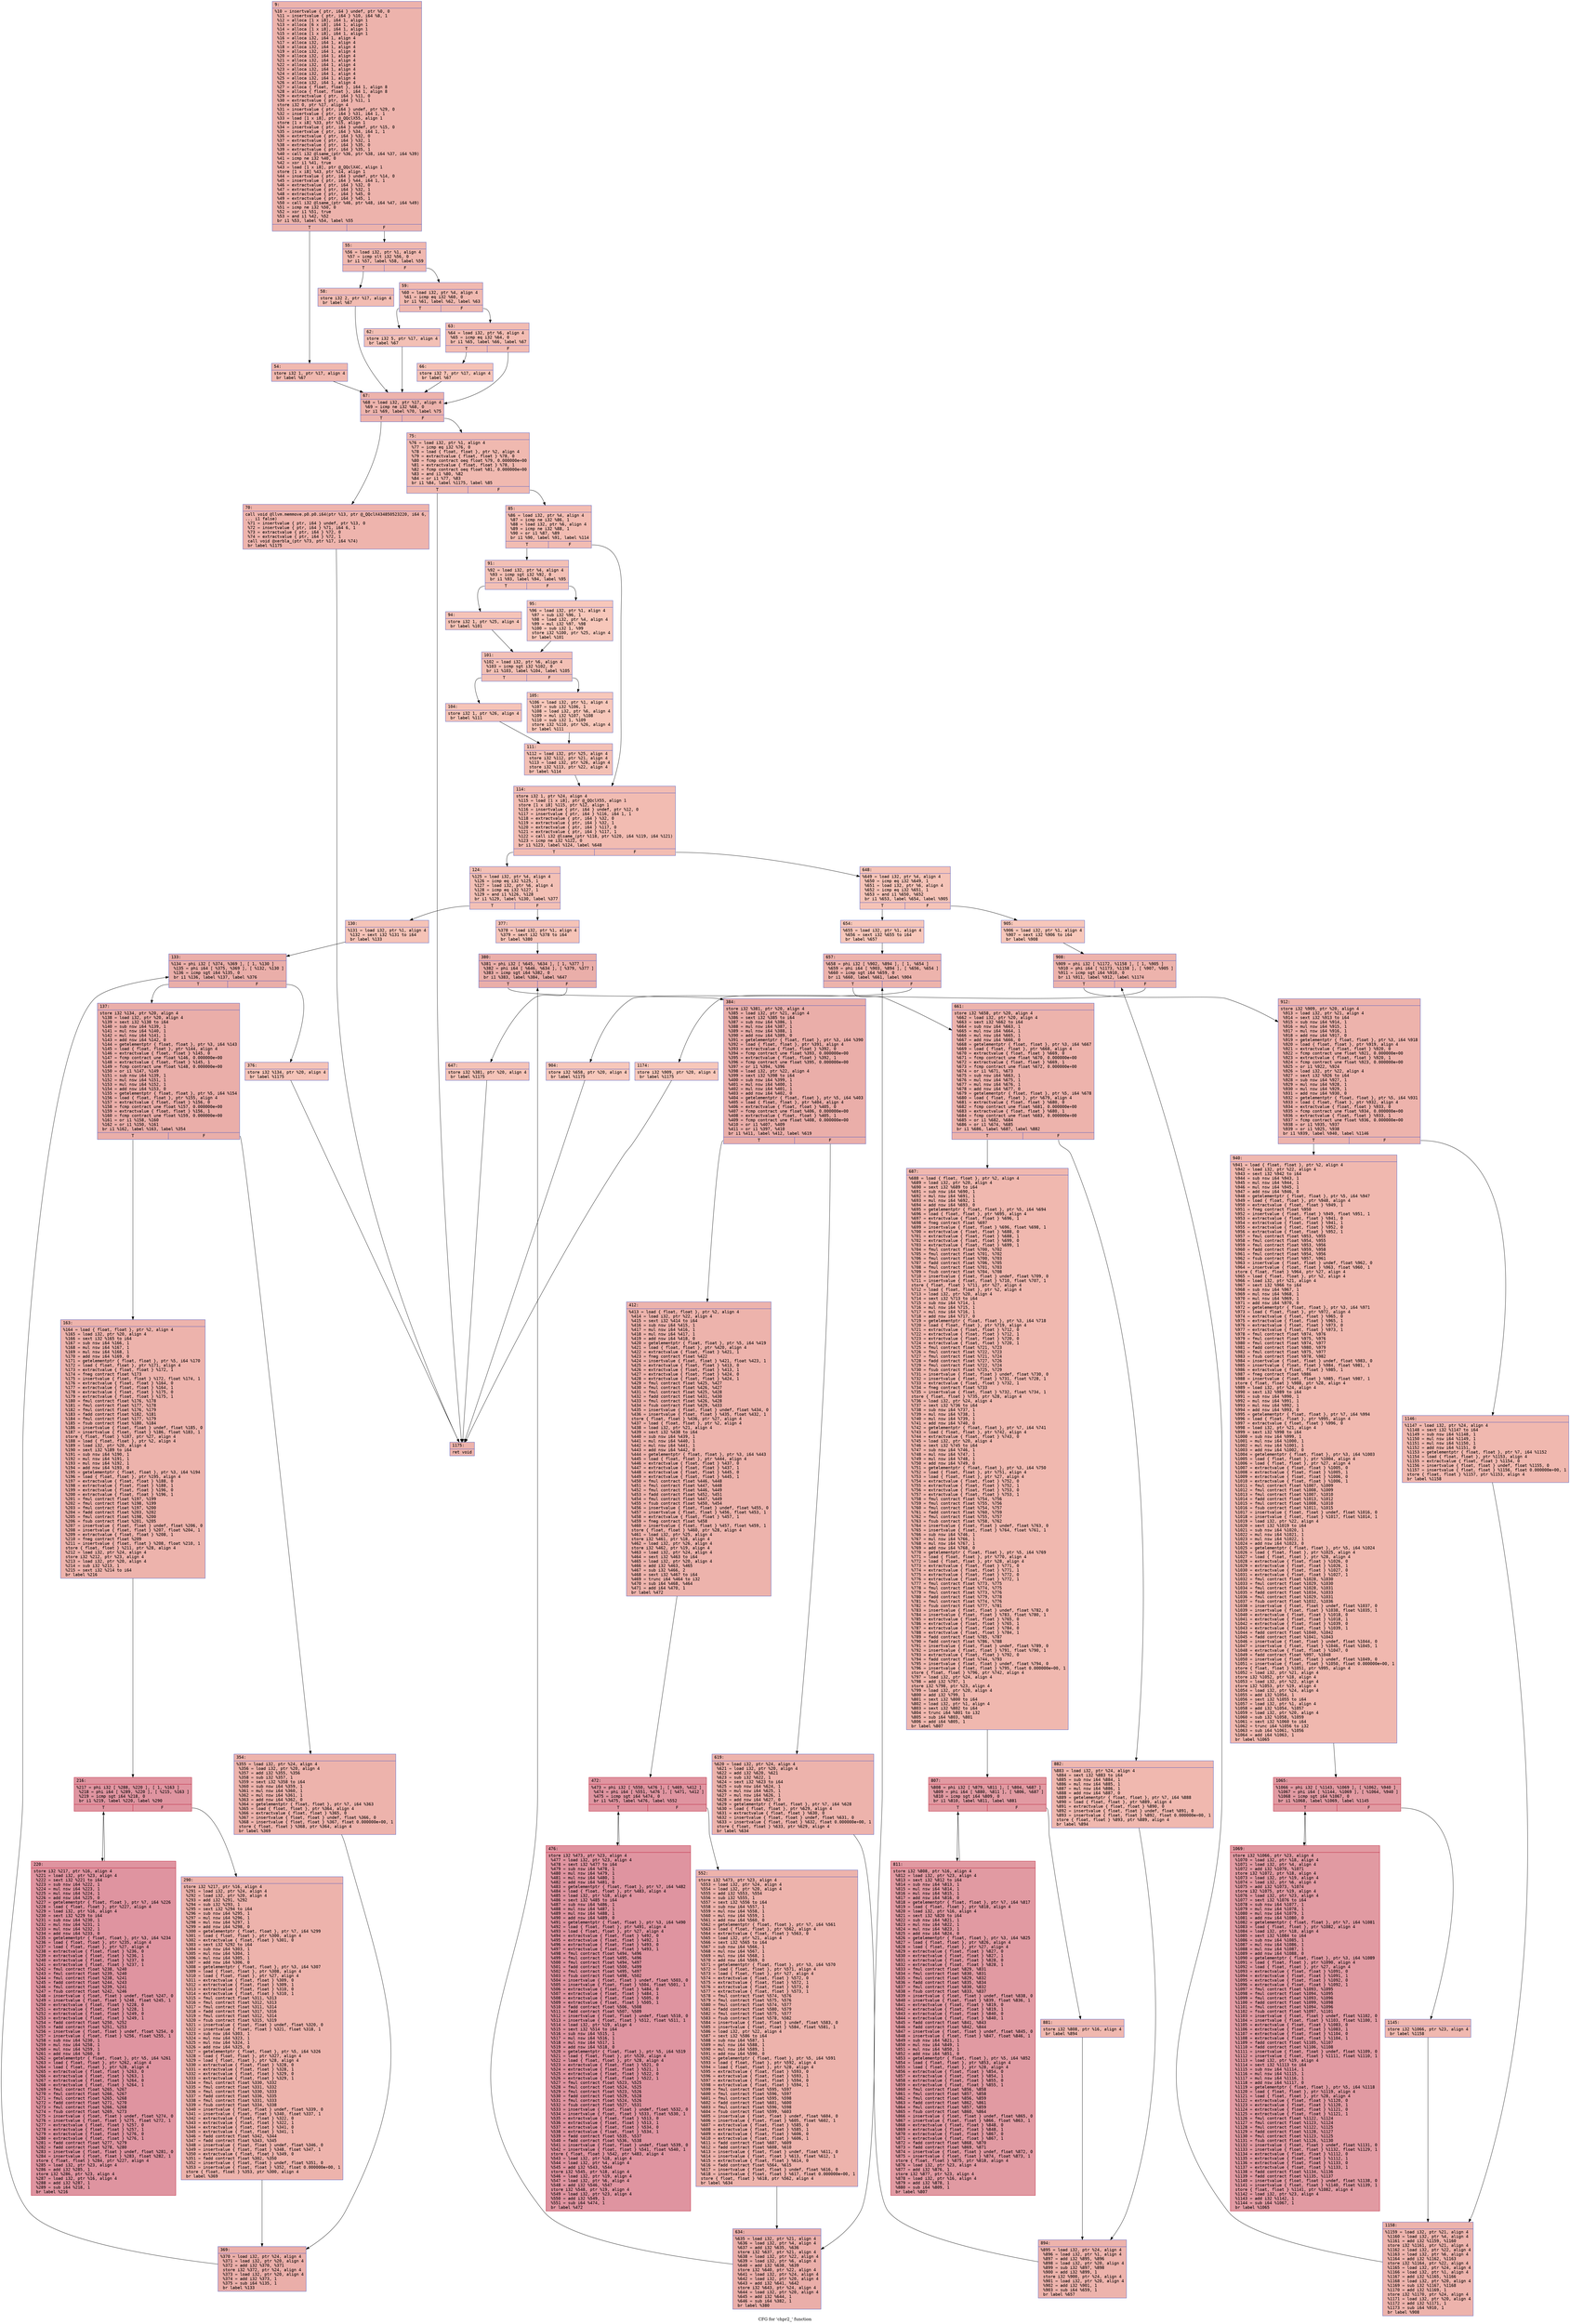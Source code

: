 digraph "CFG for 'chpr2_' function" {
	label="CFG for 'chpr2_' function";

	Node0x55ee0fcdae30 [shape=record,color="#3d50c3ff", style=filled, fillcolor="#d6524470" fontname="Courier",label="{9:\l|  %10 = insertvalue \{ ptr, i64 \} undef, ptr %0, 0\l  %11 = insertvalue \{ ptr, i64 \} %10, i64 %8, 1\l  %12 = alloca [1 x i8], i64 1, align 1\l  %13 = alloca [6 x i8], i64 1, align 1\l  %14 = alloca [1 x i8], i64 1, align 1\l  %15 = alloca [1 x i8], i64 1, align 1\l  %16 = alloca i32, i64 1, align 4\l  %17 = alloca i32, i64 1, align 4\l  %18 = alloca i32, i64 1, align 4\l  %19 = alloca i32, i64 1, align 4\l  %20 = alloca i32, i64 1, align 4\l  %21 = alloca i32, i64 1, align 4\l  %22 = alloca i32, i64 1, align 4\l  %23 = alloca i32, i64 1, align 4\l  %24 = alloca i32, i64 1, align 4\l  %25 = alloca i32, i64 1, align 4\l  %26 = alloca i32, i64 1, align 4\l  %27 = alloca \{ float, float \}, i64 1, align 8\l  %28 = alloca \{ float, float \}, i64 1, align 8\l  %29 = extractvalue \{ ptr, i64 \} %11, 0\l  %30 = extractvalue \{ ptr, i64 \} %11, 1\l  store i32 0, ptr %17, align 4\l  %31 = insertvalue \{ ptr, i64 \} undef, ptr %29, 0\l  %32 = insertvalue \{ ptr, i64 \} %31, i64 1, 1\l  %33 = load [1 x i8], ptr @_QQclX55, align 1\l  store [1 x i8] %33, ptr %15, align 1\l  %34 = insertvalue \{ ptr, i64 \} undef, ptr %15, 0\l  %35 = insertvalue \{ ptr, i64 \} %34, i64 1, 1\l  %36 = extractvalue \{ ptr, i64 \} %32, 0\l  %37 = extractvalue \{ ptr, i64 \} %32, 1\l  %38 = extractvalue \{ ptr, i64 \} %35, 0\l  %39 = extractvalue \{ ptr, i64 \} %35, 1\l  %40 = call i32 @lsame_(ptr %36, ptr %38, i64 %37, i64 %39)\l  %41 = icmp ne i32 %40, 0\l  %42 = xor i1 %41, true\l  %43 = load [1 x i8], ptr @_QQclX4C, align 1\l  store [1 x i8] %43, ptr %14, align 1\l  %44 = insertvalue \{ ptr, i64 \} undef, ptr %14, 0\l  %45 = insertvalue \{ ptr, i64 \} %44, i64 1, 1\l  %46 = extractvalue \{ ptr, i64 \} %32, 0\l  %47 = extractvalue \{ ptr, i64 \} %32, 1\l  %48 = extractvalue \{ ptr, i64 \} %45, 0\l  %49 = extractvalue \{ ptr, i64 \} %45, 1\l  %50 = call i32 @lsame_(ptr %46, ptr %48, i64 %47, i64 %49)\l  %51 = icmp ne i32 %50, 0\l  %52 = xor i1 %51, true\l  %53 = and i1 %42, %52\l  br i1 %53, label %54, label %55\l|{<s0>T|<s1>F}}"];
	Node0x55ee0fcdae30:s0 -> Node0x55ee0fcdd180[tooltip="9 -> 54\nProbability 50.00%" ];
	Node0x55ee0fcdae30:s1 -> Node0x55ee0fcdd1d0[tooltip="9 -> 55\nProbability 50.00%" ];
	Node0x55ee0fcdd180 [shape=record,color="#3d50c3ff", style=filled, fillcolor="#dc5d4a70" fontname="Courier",label="{54:\l|  store i32 1, ptr %17, align 4\l  br label %67\l}"];
	Node0x55ee0fcdd180 -> Node0x55ee0fcdd370[tooltip="54 -> 67\nProbability 100.00%" ];
	Node0x55ee0fcdd1d0 [shape=record,color="#3d50c3ff", style=filled, fillcolor="#dc5d4a70" fontname="Courier",label="{55:\l|  %56 = load i32, ptr %1, align 4\l  %57 = icmp slt i32 %56, 0\l  br i1 %57, label %58, label %59\l|{<s0>T|<s1>F}}"];
	Node0x55ee0fcdd1d0:s0 -> Node0x55ee0fcdd540[tooltip="55 -> 58\nProbability 37.50%" ];
	Node0x55ee0fcdd1d0:s1 -> Node0x55ee0fcdd590[tooltip="55 -> 59\nProbability 62.50%" ];
	Node0x55ee0fcdd540 [shape=record,color="#3d50c3ff", style=filled, fillcolor="#e1675170" fontname="Courier",label="{58:\l|  store i32 2, ptr %17, align 4\l  br label %67\l}"];
	Node0x55ee0fcdd540 -> Node0x55ee0fcdd370[tooltip="58 -> 67\nProbability 100.00%" ];
	Node0x55ee0fcdd590 [shape=record,color="#3d50c3ff", style=filled, fillcolor="#de614d70" fontname="Courier",label="{59:\l|  %60 = load i32, ptr %4, align 4\l  %61 = icmp eq i32 %60, 0\l  br i1 %61, label %62, label %63\l|{<s0>T|<s1>F}}"];
	Node0x55ee0fcdd590:s0 -> Node0x55ee0fcdd8b0[tooltip="59 -> 62\nProbability 37.50%" ];
	Node0x55ee0fcdd590:s1 -> Node0x55ee0fcdd900[tooltip="59 -> 63\nProbability 62.50%" ];
	Node0x55ee0fcdd8b0 [shape=record,color="#3d50c3ff", style=filled, fillcolor="#e5705870" fontname="Courier",label="{62:\l|  store i32 5, ptr %17, align 4\l  br label %67\l}"];
	Node0x55ee0fcdd8b0 -> Node0x55ee0fcdd370[tooltip="62 -> 67\nProbability 100.00%" ];
	Node0x55ee0fcdd900 [shape=record,color="#3d50c3ff", style=filled, fillcolor="#e1675170" fontname="Courier",label="{63:\l|  %64 = load i32, ptr %6, align 4\l  %65 = icmp eq i32 %64, 0\l  br i1 %65, label %66, label %67\l|{<s0>T|<s1>F}}"];
	Node0x55ee0fcdd900:s0 -> Node0x55ee0fcddc20[tooltip="63 -> 66\nProbability 37.50%" ];
	Node0x55ee0fcdd900:s1 -> Node0x55ee0fcdd370[tooltip="63 -> 67\nProbability 62.50%" ];
	Node0x55ee0fcddc20 [shape=record,color="#3d50c3ff", style=filled, fillcolor="#e8765c70" fontname="Courier",label="{66:\l|  store i32 7, ptr %17, align 4\l  br label %67\l}"];
	Node0x55ee0fcddc20 -> Node0x55ee0fcdd370[tooltip="66 -> 67\nProbability 100.00%" ];
	Node0x55ee0fcdd370 [shape=record,color="#3d50c3ff", style=filled, fillcolor="#d6524470" fontname="Courier",label="{67:\l|  %68 = load i32, ptr %17, align 4\l  %69 = icmp ne i32 %68, 0\l  br i1 %69, label %70, label %75\l|{<s0>T|<s1>F}}"];
	Node0x55ee0fcdd370:s0 -> Node0x55ee0fcddf40[tooltip="67 -> 70\nProbability 62.50%" ];
	Node0x55ee0fcdd370:s1 -> Node0x55ee0fcddf90[tooltip="67 -> 75\nProbability 37.50%" ];
	Node0x55ee0fcddf40 [shape=record,color="#3d50c3ff", style=filled, fillcolor="#d8564670" fontname="Courier",label="{70:\l|  call void @llvm.memmove.p0.p0.i64(ptr %13, ptr @_QQclX434850523220, i64 6,\l... i1 false)\l  %71 = insertvalue \{ ptr, i64 \} undef, ptr %13, 0\l  %72 = insertvalue \{ ptr, i64 \} %71, i64 6, 1\l  %73 = extractvalue \{ ptr, i64 \} %72, 0\l  %74 = extractvalue \{ ptr, i64 \} %72, 1\l  call void @xerbla_(ptr %73, ptr %17, i64 %74)\l  br label %1175\l}"];
	Node0x55ee0fcddf40 -> Node0x55ee0fcde590[tooltip="70 -> 1175\nProbability 100.00%" ];
	Node0x55ee0fcddf90 [shape=record,color="#3d50c3ff", style=filled, fillcolor="#de614d70" fontname="Courier",label="{75:\l|  %76 = load i32, ptr %1, align 4\l  %77 = icmp eq i32 %76, 0\l  %78 = load \{ float, float \}, ptr %2, align 4\l  %79 = extractvalue \{ float, float \} %78, 0\l  %80 = fcmp contract oeq float %79, 0.000000e+00\l  %81 = extractvalue \{ float, float \} %78, 1\l  %82 = fcmp contract oeq float %81, 0.000000e+00\l  %83 = and i1 %80, %82\l  %84 = or i1 %77, %83\l  br i1 %84, label %1175, label %85\l|{<s0>T|<s1>F}}"];
	Node0x55ee0fcddf90:s0 -> Node0x55ee0fcde590[tooltip="75 -> 1175\nProbability 50.00%" ];
	Node0x55ee0fcddf90:s1 -> Node0x55ee0fcdeb40[tooltip="75 -> 85\nProbability 50.00%" ];
	Node0x55ee0fcdeb40 [shape=record,color="#3d50c3ff", style=filled, fillcolor="#e1675170" fontname="Courier",label="{85:\l|  %86 = load i32, ptr %4, align 4\l  %87 = icmp ne i32 %86, 1\l  %88 = load i32, ptr %6, align 4\l  %89 = icmp ne i32 %88, 1\l  %90 = or i1 %87, %89\l  br i1 %90, label %91, label %114\l|{<s0>T|<s1>F}}"];
	Node0x55ee0fcdeb40:s0 -> Node0x55ee0fcdeef0[tooltip="85 -> 91\nProbability 50.00%" ];
	Node0x55ee0fcdeb40:s1 -> Node0x55ee0fcdef40[tooltip="85 -> 114\nProbability 50.00%" ];
	Node0x55ee0fcdeef0 [shape=record,color="#3d50c3ff", style=filled, fillcolor="#e5705870" fontname="Courier",label="{91:\l|  %92 = load i32, ptr %4, align 4\l  %93 = icmp sgt i32 %92, 0\l  br i1 %93, label %94, label %95\l|{<s0>T|<s1>F}}"];
	Node0x55ee0fcdeef0:s0 -> Node0x55ee0fcdf150[tooltip="91 -> 94\nProbability 62.50%" ];
	Node0x55ee0fcdeef0:s1 -> Node0x55ee0fcdf1a0[tooltip="91 -> 95\nProbability 37.50%" ];
	Node0x55ee0fcdf150 [shape=record,color="#3d50c3ff", style=filled, fillcolor="#e8765c70" fontname="Courier",label="{94:\l|  store i32 1, ptr %25, align 4\l  br label %101\l}"];
	Node0x55ee0fcdf150 -> Node0x55ee0fcdf340[tooltip="94 -> 101\nProbability 100.00%" ];
	Node0x55ee0fcdf1a0 [shape=record,color="#3d50c3ff", style=filled, fillcolor="#ec7f6370" fontname="Courier",label="{95:\l|  %96 = load i32, ptr %1, align 4\l  %97 = sub i32 %96, 1\l  %98 = load i32, ptr %4, align 4\l  %99 = mul i32 %97, %98\l  %100 = sub i32 1, %99\l  store i32 %100, ptr %25, align 4\l  br label %101\l}"];
	Node0x55ee0fcdf1a0 -> Node0x55ee0fcdf340[tooltip="95 -> 101\nProbability 100.00%" ];
	Node0x55ee0fcdf340 [shape=record,color="#3d50c3ff", style=filled, fillcolor="#e5705870" fontname="Courier",label="{101:\l|  %102 = load i32, ptr %6, align 4\l  %103 = icmp sgt i32 %102, 0\l  br i1 %103, label %104, label %105\l|{<s0>T|<s1>F}}"];
	Node0x55ee0fcdf340:s0 -> Node0x55ee0fcdca20[tooltip="101 -> 104\nProbability 62.50%" ];
	Node0x55ee0fcdf340:s1 -> Node0x55ee0fcdca70[tooltip="101 -> 105\nProbability 37.50%" ];
	Node0x55ee0fcdca20 [shape=record,color="#3d50c3ff", style=filled, fillcolor="#e8765c70" fontname="Courier",label="{104:\l|  store i32 1, ptr %26, align 4\l  br label %111\l}"];
	Node0x55ee0fcdca20 -> Node0x55ee0fcdcc10[tooltip="104 -> 111\nProbability 100.00%" ];
	Node0x55ee0fcdca70 [shape=record,color="#3d50c3ff", style=filled, fillcolor="#ec7f6370" fontname="Courier",label="{105:\l|  %106 = load i32, ptr %1, align 4\l  %107 = sub i32 %106, 1\l  %108 = load i32, ptr %6, align 4\l  %109 = mul i32 %107, %108\l  %110 = sub i32 1, %109\l  store i32 %110, ptr %26, align 4\l  br label %111\l}"];
	Node0x55ee0fcdca70 -> Node0x55ee0fcdcc10[tooltip="105 -> 111\nProbability 100.00%" ];
	Node0x55ee0fcdcc10 [shape=record,color="#3d50c3ff", style=filled, fillcolor="#e5705870" fontname="Courier",label="{111:\l|  %112 = load i32, ptr %25, align 4\l  store i32 %112, ptr %21, align 4\l  %113 = load i32, ptr %26, align 4\l  store i32 %113, ptr %22, align 4\l  br label %114\l}"];
	Node0x55ee0fcdcc10 -> Node0x55ee0fcdef40[tooltip="111 -> 114\nProbability 100.00%" ];
	Node0x55ee0fcdef40 [shape=record,color="#3d50c3ff", style=filled, fillcolor="#e1675170" fontname="Courier",label="{114:\l|  store i32 1, ptr %24, align 4\l  %115 = load [1 x i8], ptr @_QQclX55, align 1\l  store [1 x i8] %115, ptr %12, align 1\l  %116 = insertvalue \{ ptr, i64 \} undef, ptr %12, 0\l  %117 = insertvalue \{ ptr, i64 \} %116, i64 1, 1\l  %118 = extractvalue \{ ptr, i64 \} %32, 0\l  %119 = extractvalue \{ ptr, i64 \} %32, 1\l  %120 = extractvalue \{ ptr, i64 \} %117, 0\l  %121 = extractvalue \{ ptr, i64 \} %117, 1\l  %122 = call i32 @lsame_(ptr %118, ptr %120, i64 %119, i64 %121)\l  %123 = icmp ne i32 %122, 0\l  br i1 %123, label %124, label %648\l|{<s0>T|<s1>F}}"];
	Node0x55ee0fcdef40:s0 -> Node0x55ee0fce1140[tooltip="114 -> 124\nProbability 62.50%" ];
	Node0x55ee0fcdef40:s1 -> Node0x55ee0fce1190[tooltip="114 -> 648\nProbability 37.50%" ];
	Node0x55ee0fce1140 [shape=record,color="#3d50c3ff", style=filled, fillcolor="#e5705870" fontname="Courier",label="{124:\l|  %125 = load i32, ptr %4, align 4\l  %126 = icmp eq i32 %125, 1\l  %127 = load i32, ptr %6, align 4\l  %128 = icmp eq i32 %127, 1\l  %129 = and i1 %126, %128\l  br i1 %129, label %130, label %377\l|{<s0>T|<s1>F}}"];
	Node0x55ee0fce1140:s0 -> Node0x55ee0fce1540[tooltip="124 -> 130\nProbability 50.00%" ];
	Node0x55ee0fce1140:s1 -> Node0x55ee0fce1590[tooltip="124 -> 377\nProbability 50.00%" ];
	Node0x55ee0fce1540 [shape=record,color="#3d50c3ff", style=filled, fillcolor="#e8765c70" fontname="Courier",label="{130:\l|  %131 = load i32, ptr %1, align 4\l  %132 = sext i32 %131 to i64\l  br label %133\l}"];
	Node0x55ee0fce1540 -> Node0x55ee0fce1780[tooltip="130 -> 133\nProbability 100.00%" ];
	Node0x55ee0fce1780 [shape=record,color="#3d50c3ff", style=filled, fillcolor="#d0473d70" fontname="Courier",label="{133:\l|  %134 = phi i32 [ %374, %369 ], [ 1, %130 ]\l  %135 = phi i64 [ %375, %369 ], [ %132, %130 ]\l  %136 = icmp sgt i64 %135, 0\l  br i1 %136, label %137, label %376\l|{<s0>T|<s1>F}}"];
	Node0x55ee0fce1780:s0 -> Node0x55ee0fce1aa0[tooltip="133 -> 137\nProbability 96.88%" ];
	Node0x55ee0fce1780:s1 -> Node0x55ee0fce1af0[tooltip="133 -> 376\nProbability 3.12%" ];
	Node0x55ee0fce1aa0 [shape=record,color="#3d50c3ff", style=filled, fillcolor="#d0473d70" fontname="Courier",label="{137:\l|  store i32 %134, ptr %20, align 4\l  %138 = load i32, ptr %20, align 4\l  %139 = sext i32 %138 to i64\l  %140 = sub nsw i64 %139, 1\l  %141 = mul nsw i64 %140, 1\l  %142 = mul nsw i64 %141, 1\l  %143 = add nsw i64 %142, 0\l  %144 = getelementptr \{ float, float \}, ptr %3, i64 %143\l  %145 = load \{ float, float \}, ptr %144, align 4\l  %146 = extractvalue \{ float, float \} %145, 0\l  %147 = fcmp contract une float %146, 0.000000e+00\l  %148 = extractvalue \{ float, float \} %145, 1\l  %149 = fcmp contract une float %148, 0.000000e+00\l  %150 = or i1 %147, %149\l  %151 = sub nsw i64 %139, 1\l  %152 = mul nsw i64 %151, 1\l  %153 = mul nsw i64 %152, 1\l  %154 = add nsw i64 %153, 0\l  %155 = getelementptr \{ float, float \}, ptr %5, i64 %154\l  %156 = load \{ float, float \}, ptr %155, align 4\l  %157 = extractvalue \{ float, float \} %156, 0\l  %158 = fcmp contract une float %157, 0.000000e+00\l  %159 = extractvalue \{ float, float \} %156, 1\l  %160 = fcmp contract une float %159, 0.000000e+00\l  %161 = or i1 %158, %160\l  %162 = or i1 %150, %161\l  br i1 %162, label %163, label %354\l|{<s0>T|<s1>F}}"];
	Node0x55ee0fce1aa0:s0 -> Node0x55ee0fce2a70[tooltip="137 -> 163\nProbability 50.00%" ];
	Node0x55ee0fce1aa0:s1 -> Node0x55ee0fcebd30[tooltip="137 -> 354\nProbability 50.00%" ];
	Node0x55ee0fce2a70 [shape=record,color="#3d50c3ff", style=filled, fillcolor="#d6524470" fontname="Courier",label="{163:\l|  %164 = load \{ float, float \}, ptr %2, align 4\l  %165 = load i32, ptr %20, align 4\l  %166 = sext i32 %165 to i64\l  %167 = sub nsw i64 %166, 1\l  %168 = mul nsw i64 %167, 1\l  %169 = mul nsw i64 %168, 1\l  %170 = add nsw i64 %169, 0\l  %171 = getelementptr \{ float, float \}, ptr %5, i64 %170\l  %172 = load \{ float, float \}, ptr %171, align 4\l  %173 = extractvalue \{ float, float \} %172, 1\l  %174 = fneg contract float %173\l  %175 = insertvalue \{ float, float \} %172, float %174, 1\l  %176 = extractvalue \{ float, float \} %164, 0\l  %177 = extractvalue \{ float, float \} %164, 1\l  %178 = extractvalue \{ float, float \} %175, 0\l  %179 = extractvalue \{ float, float \} %175, 1\l  %180 = fmul contract float %176, %178\l  %181 = fmul contract float %177, %178\l  %182 = fmul contract float %176, %179\l  %183 = fadd contract float %182, %181\l  %184 = fmul contract float %177, %179\l  %185 = fsub contract float %180, %184\l  %186 = insertvalue \{ float, float \} undef, float %185, 0\l  %187 = insertvalue \{ float, float \} %186, float %183, 1\l  store \{ float, float \} %187, ptr %27, align 4\l  %188 = load \{ float, float \}, ptr %2, align 4\l  %189 = load i32, ptr %20, align 4\l  %190 = sext i32 %189 to i64\l  %191 = sub nsw i64 %190, 1\l  %192 = mul nsw i64 %191, 1\l  %193 = mul nsw i64 %192, 1\l  %194 = add nsw i64 %193, 0\l  %195 = getelementptr \{ float, float \}, ptr %3, i64 %194\l  %196 = load \{ float, float \}, ptr %195, align 4\l  %197 = extractvalue \{ float, float \} %188, 0\l  %198 = extractvalue \{ float, float \} %188, 1\l  %199 = extractvalue \{ float, float \} %196, 0\l  %200 = extractvalue \{ float, float \} %196, 1\l  %201 = fmul contract float %197, %199\l  %202 = fmul contract float %198, %199\l  %203 = fmul contract float %197, %200\l  %204 = fadd contract float %203, %202\l  %205 = fmul contract float %198, %200\l  %206 = fsub contract float %201, %205\l  %207 = insertvalue \{ float, float \} undef, float %206, 0\l  %208 = insertvalue \{ float, float \} %207, float %204, 1\l  %209 = extractvalue \{ float, float \} %208, 1\l  %210 = fneg contract float %209\l  %211 = insertvalue \{ float, float \} %208, float %210, 1\l  store \{ float, float \} %211, ptr %28, align 4\l  %212 = load i32, ptr %24, align 4\l  store i32 %212, ptr %23, align 4\l  %213 = load i32, ptr %20, align 4\l  %214 = sub i32 %213, 1\l  %215 = sext i32 %214 to i64\l  br label %216\l}"];
	Node0x55ee0fce2a70 -> Node0x55ee0fce02c0[tooltip="163 -> 216\nProbability 100.00%" ];
	Node0x55ee0fce02c0 [shape=record,color="#b70d28ff", style=filled, fillcolor="#b70d2870" fontname="Courier",label="{216:\l|  %217 = phi i32 [ %288, %220 ], [ 1, %163 ]\l  %218 = phi i64 [ %289, %220 ], [ %215, %163 ]\l  %219 = icmp sgt i64 %218, 0\l  br i1 %219, label %220, label %290\l|{<s0>T|<s1>F}}"];
	Node0x55ee0fce02c0:s0 -> Node0x55ee0fce0380[tooltip="216 -> 220\nProbability 96.88%" ];
	Node0x55ee0fce02c0:s1 -> Node0x55ee0fcef070[tooltip="216 -> 290\nProbability 3.12%" ];
	Node0x55ee0fce0380 [shape=record,color="#b70d28ff", style=filled, fillcolor="#b70d2870" fontname="Courier",label="{220:\l|  store i32 %217, ptr %16, align 4\l  %221 = load i32, ptr %23, align 4\l  %222 = sext i32 %221 to i64\l  %223 = sub nsw i64 %222, 1\l  %224 = mul nsw i64 %223, 1\l  %225 = mul nsw i64 %224, 1\l  %226 = add nsw i64 %225, 0\l  %227 = getelementptr \{ float, float \}, ptr %7, i64 %226\l  %228 = load \{ float, float \}, ptr %227, align 4\l  %229 = load i32, ptr %16, align 4\l  %230 = sext i32 %229 to i64\l  %231 = sub nsw i64 %230, 1\l  %232 = mul nsw i64 %231, 1\l  %233 = mul nsw i64 %232, 1\l  %234 = add nsw i64 %233, 0\l  %235 = getelementptr \{ float, float \}, ptr %3, i64 %234\l  %236 = load \{ float, float \}, ptr %235, align 4\l  %237 = load \{ float, float \}, ptr %27, align 4\l  %238 = extractvalue \{ float, float \} %236, 0\l  %239 = extractvalue \{ float, float \} %236, 1\l  %240 = extractvalue \{ float, float \} %237, 0\l  %241 = extractvalue \{ float, float \} %237, 1\l  %242 = fmul contract float %238, %240\l  %243 = fmul contract float %239, %240\l  %244 = fmul contract float %238, %241\l  %245 = fadd contract float %244, %243\l  %246 = fmul contract float %239, %241\l  %247 = fsub contract float %242, %246\l  %248 = insertvalue \{ float, float \} undef, float %247, 0\l  %249 = insertvalue \{ float, float \} %248, float %245, 1\l  %250 = extractvalue \{ float, float \} %228, 0\l  %251 = extractvalue \{ float, float \} %228, 1\l  %252 = extractvalue \{ float, float \} %249, 0\l  %253 = extractvalue \{ float, float \} %249, 1\l  %254 = fadd contract float %250, %252\l  %255 = fadd contract float %251, %253\l  %256 = insertvalue \{ float, float \} undef, float %254, 0\l  %257 = insertvalue \{ float, float \} %256, float %255, 1\l  %258 = sub nsw i64 %230, 1\l  %259 = mul nsw i64 %258, 1\l  %260 = mul nsw i64 %259, 1\l  %261 = add nsw i64 %260, 0\l  %262 = getelementptr \{ float, float \}, ptr %5, i64 %261\l  %263 = load \{ float, float \}, ptr %262, align 4\l  %264 = load \{ float, float \}, ptr %28, align 4\l  %265 = extractvalue \{ float, float \} %263, 0\l  %266 = extractvalue \{ float, float \} %263, 1\l  %267 = extractvalue \{ float, float \} %264, 0\l  %268 = extractvalue \{ float, float \} %264, 1\l  %269 = fmul contract float %265, %267\l  %270 = fmul contract float %266, %267\l  %271 = fmul contract float %265, %268\l  %272 = fadd contract float %271, %270\l  %273 = fmul contract float %266, %268\l  %274 = fsub contract float %269, %273\l  %275 = insertvalue \{ float, float \} undef, float %274, 0\l  %276 = insertvalue \{ float, float \} %275, float %272, 1\l  %277 = extractvalue \{ float, float \} %257, 0\l  %278 = extractvalue \{ float, float \} %257, 1\l  %279 = extractvalue \{ float, float \} %276, 0\l  %280 = extractvalue \{ float, float \} %276, 1\l  %281 = fadd contract float %277, %279\l  %282 = fadd contract float %278, %280\l  %283 = insertvalue \{ float, float \} undef, float %281, 0\l  %284 = insertvalue \{ float, float \} %283, float %282, 1\l  store \{ float, float \} %284, ptr %227, align 4\l  %285 = load i32, ptr %23, align 4\l  %286 = add i32 %285, 1\l  store i32 %286, ptr %23, align 4\l  %287 = load i32, ptr %16, align 4\l  %288 = add i32 %287, 1\l  %289 = sub i64 %218, 1\l  br label %216\l}"];
	Node0x55ee0fce0380 -> Node0x55ee0fce02c0[tooltip="220 -> 216\nProbability 100.00%" ];
	Node0x55ee0fcef070 [shape=record,color="#3d50c3ff", style=filled, fillcolor="#d6524470" fontname="Courier",label="{290:\l|  store i32 %217, ptr %16, align 4\l  %291 = load i32, ptr %24, align 4\l  %292 = load i32, ptr %20, align 4\l  %293 = add i32 %291, %292\l  %294 = sub i32 %293, 1\l  %295 = sext i32 %294 to i64\l  %296 = sub nsw i64 %295, 1\l  %297 = mul nsw i64 %296, 1\l  %298 = mul nsw i64 %297, 1\l  %299 = add nsw i64 %298, 0\l  %300 = getelementptr \{ float, float \}, ptr %7, i64 %299\l  %301 = load \{ float, float \}, ptr %300, align 4\l  %302 = extractvalue \{ float, float \} %301, 0\l  %303 = sext i32 %292 to i64\l  %304 = sub nsw i64 %303, 1\l  %305 = mul nsw i64 %304, 1\l  %306 = mul nsw i64 %305, 1\l  %307 = add nsw i64 %306, 0\l  %308 = getelementptr \{ float, float \}, ptr %3, i64 %307\l  %309 = load \{ float, float \}, ptr %308, align 4\l  %310 = load \{ float, float \}, ptr %27, align 4\l  %311 = extractvalue \{ float, float \} %309, 0\l  %312 = extractvalue \{ float, float \} %309, 1\l  %313 = extractvalue \{ float, float \} %310, 0\l  %314 = extractvalue \{ float, float \} %310, 1\l  %315 = fmul contract float %311, %313\l  %316 = fmul contract float %312, %313\l  %317 = fmul contract float %311, %314\l  %318 = fadd contract float %317, %316\l  %319 = fmul contract float %312, %314\l  %320 = fsub contract float %315, %319\l  %321 = insertvalue \{ float, float \} undef, float %320, 0\l  %322 = insertvalue \{ float, float \} %321, float %318, 1\l  %323 = sub nsw i64 %303, 1\l  %324 = mul nsw i64 %323, 1\l  %325 = mul nsw i64 %324, 1\l  %326 = add nsw i64 %325, 0\l  %327 = getelementptr \{ float, float \}, ptr %5, i64 %326\l  %328 = load \{ float, float \}, ptr %327, align 4\l  %329 = load \{ float, float \}, ptr %28, align 4\l  %330 = extractvalue \{ float, float \} %328, 0\l  %331 = extractvalue \{ float, float \} %328, 1\l  %332 = extractvalue \{ float, float \} %329, 0\l  %333 = extractvalue \{ float, float \} %329, 1\l  %334 = fmul contract float %330, %332\l  %335 = fmul contract float %331, %332\l  %336 = fmul contract float %330, %333\l  %337 = fadd contract float %336, %335\l  %338 = fmul contract float %331, %333\l  %339 = fsub contract float %334, %338\l  %340 = insertvalue \{ float, float \} undef, float %339, 0\l  %341 = insertvalue \{ float, float \} %340, float %337, 1\l  %342 = extractvalue \{ float, float \} %322, 0\l  %343 = extractvalue \{ float, float \} %322, 1\l  %344 = extractvalue \{ float, float \} %341, 0\l  %345 = extractvalue \{ float, float \} %341, 1\l  %346 = fadd contract float %342, %344\l  %347 = fadd contract float %343, %345\l  %348 = insertvalue \{ float, float \} undef, float %346, 0\l  %349 = insertvalue \{ float, float \} %348, float %347, 1\l  %350 = extractvalue \{ float, float \} %349, 0\l  %351 = fadd contract float %302, %350\l  %352 = insertvalue \{ float, float \} undef, float %351, 0\l  %353 = insertvalue \{ float, float \} %352, float 0.000000e+00, 1\l  store \{ float, float \} %353, ptr %300, align 4\l  br label %369\l}"];
	Node0x55ee0fcef070 -> Node0x55ee0fce1840[tooltip="290 -> 369\nProbability 100.00%" ];
	Node0x55ee0fcebd30 [shape=record,color="#3d50c3ff", style=filled, fillcolor="#d6524470" fontname="Courier",label="{354:\l|  %355 = load i32, ptr %24, align 4\l  %356 = load i32, ptr %20, align 4\l  %357 = add i32 %355, %356\l  %358 = sub i32 %357, 1\l  %359 = sext i32 %358 to i64\l  %360 = sub nsw i64 %359, 1\l  %361 = mul nsw i64 %360, 1\l  %362 = mul nsw i64 %361, 1\l  %363 = add nsw i64 %362, 0\l  %364 = getelementptr \{ float, float \}, ptr %7, i64 %363\l  %365 = load \{ float, float \}, ptr %364, align 4\l  %366 = extractvalue \{ float, float \} %365, 0\l  %367 = insertvalue \{ float, float \} undef, float %366, 0\l  %368 = insertvalue \{ float, float \} %367, float 0.000000e+00, 1\l  store \{ float, float \} %368, ptr %364, align 4\l  br label %369\l}"];
	Node0x55ee0fcebd30 -> Node0x55ee0fce1840[tooltip="354 -> 369\nProbability 100.00%" ];
	Node0x55ee0fce1840 [shape=record,color="#3d50c3ff", style=filled, fillcolor="#d0473d70" fontname="Courier",label="{369:\l|  %370 = load i32, ptr %24, align 4\l  %371 = load i32, ptr %20, align 4\l  %372 = add i32 %370, %371\l  store i32 %372, ptr %24, align 4\l  %373 = load i32, ptr %20, align 4\l  %374 = add i32 %373, 1\l  %375 = sub i64 %135, 1\l  br label %133\l}"];
	Node0x55ee0fce1840 -> Node0x55ee0fce1780[tooltip="369 -> 133\nProbability 100.00%" ];
	Node0x55ee0fce1af0 [shape=record,color="#3d50c3ff", style=filled, fillcolor="#e8765c70" fontname="Courier",label="{376:\l|  store i32 %134, ptr %20, align 4\l  br label %1175\l}"];
	Node0x55ee0fce1af0 -> Node0x55ee0fcde590[tooltip="376 -> 1175\nProbability 100.00%" ];
	Node0x55ee0fce1590 [shape=record,color="#3d50c3ff", style=filled, fillcolor="#e8765c70" fontname="Courier",label="{377:\l|  %378 = load i32, ptr %1, align 4\l  %379 = sext i32 %378 to i64\l  br label %380\l}"];
	Node0x55ee0fce1590 -> Node0x55ee0fcf4fc0[tooltip="377 -> 380\nProbability 100.00%" ];
	Node0x55ee0fcf4fc0 [shape=record,color="#3d50c3ff", style=filled, fillcolor="#d0473d70" fontname="Courier",label="{380:\l|  %381 = phi i32 [ %645, %634 ], [ 1, %377 ]\l  %382 = phi i64 [ %646, %634 ], [ %379, %377 ]\l  %383 = icmp sgt i64 %382, 0\l  br i1 %383, label %384, label %647\l|{<s0>T|<s1>F}}"];
	Node0x55ee0fcf4fc0:s0 -> Node0x55ee0fcece50[tooltip="380 -> 384\nProbability 96.88%" ];
	Node0x55ee0fcf4fc0:s1 -> Node0x55ee0fcecea0[tooltip="380 -> 647\nProbability 3.12%" ];
	Node0x55ee0fcece50 [shape=record,color="#3d50c3ff", style=filled, fillcolor="#d0473d70" fontname="Courier",label="{384:\l|  store i32 %381, ptr %20, align 4\l  %385 = load i32, ptr %21, align 4\l  %386 = sext i32 %385 to i64\l  %387 = sub nsw i64 %386, 1\l  %388 = mul nsw i64 %387, 1\l  %389 = mul nsw i64 %388, 1\l  %390 = add nsw i64 %389, 0\l  %391 = getelementptr \{ float, float \}, ptr %3, i64 %390\l  %392 = load \{ float, float \}, ptr %391, align 4\l  %393 = extractvalue \{ float, float \} %392, 0\l  %394 = fcmp contract une float %393, 0.000000e+00\l  %395 = extractvalue \{ float, float \} %392, 1\l  %396 = fcmp contract une float %395, 0.000000e+00\l  %397 = or i1 %394, %396\l  %398 = load i32, ptr %22, align 4\l  %399 = sext i32 %398 to i64\l  %400 = sub nsw i64 %399, 1\l  %401 = mul nsw i64 %400, 1\l  %402 = mul nsw i64 %401, 1\l  %403 = add nsw i64 %402, 0\l  %404 = getelementptr \{ float, float \}, ptr %5, i64 %403\l  %405 = load \{ float, float \}, ptr %404, align 4\l  %406 = extractvalue \{ float, float \} %405, 0\l  %407 = fcmp contract une float %406, 0.000000e+00\l  %408 = extractvalue \{ float, float \} %405, 1\l  %409 = fcmp contract une float %408, 0.000000e+00\l  %410 = or i1 %407, %409\l  %411 = or i1 %397, %410\l  br i1 %411, label %412, label %619\l|{<s0>T|<s1>F}}"];
	Node0x55ee0fcece50:s0 -> Node0x55ee0fcedf10[tooltip="384 -> 412\nProbability 50.00%" ];
	Node0x55ee0fcece50:s1 -> Node0x55ee0fcedf60[tooltip="384 -> 619\nProbability 50.00%" ];
	Node0x55ee0fcedf10 [shape=record,color="#3d50c3ff", style=filled, fillcolor="#d6524470" fontname="Courier",label="{412:\l|  %413 = load \{ float, float \}, ptr %2, align 4\l  %414 = load i32, ptr %22, align 4\l  %415 = sext i32 %414 to i64\l  %416 = sub nsw i64 %415, 1\l  %417 = mul nsw i64 %416, 1\l  %418 = mul nsw i64 %417, 1\l  %419 = add nsw i64 %418, 0\l  %420 = getelementptr \{ float, float \}, ptr %5, i64 %419\l  %421 = load \{ float, float \}, ptr %420, align 4\l  %422 = extractvalue \{ float, float \} %421, 1\l  %423 = fneg contract float %422\l  %424 = insertvalue \{ float, float \} %421, float %423, 1\l  %425 = extractvalue \{ float, float \} %413, 0\l  %426 = extractvalue \{ float, float \} %413, 1\l  %427 = extractvalue \{ float, float \} %424, 0\l  %428 = extractvalue \{ float, float \} %424, 1\l  %429 = fmul contract float %425, %427\l  %430 = fmul contract float %426, %427\l  %431 = fmul contract float %425, %428\l  %432 = fadd contract float %431, %430\l  %433 = fmul contract float %426, %428\l  %434 = fsub contract float %429, %433\l  %435 = insertvalue \{ float, float \} undef, float %434, 0\l  %436 = insertvalue \{ float, float \} %435, float %432, 1\l  store \{ float, float \} %436, ptr %27, align 4\l  %437 = load \{ float, float \}, ptr %2, align 4\l  %438 = load i32, ptr %21, align 4\l  %439 = sext i32 %438 to i64\l  %440 = sub nsw i64 %439, 1\l  %441 = mul nsw i64 %440, 1\l  %442 = mul nsw i64 %441, 1\l  %443 = add nsw i64 %442, 0\l  %444 = getelementptr \{ float, float \}, ptr %3, i64 %443\l  %445 = load \{ float, float \}, ptr %444, align 4\l  %446 = extractvalue \{ float, float \} %437, 0\l  %447 = extractvalue \{ float, float \} %437, 1\l  %448 = extractvalue \{ float, float \} %445, 0\l  %449 = extractvalue \{ float, float \} %445, 1\l  %450 = fmul contract float %446, %448\l  %451 = fmul contract float %447, %448\l  %452 = fmul contract float %446, %449\l  %453 = fadd contract float %452, %451\l  %454 = fmul contract float %447, %449\l  %455 = fsub contract float %450, %454\l  %456 = insertvalue \{ float, float \} undef, float %455, 0\l  %457 = insertvalue \{ float, float \} %456, float %453, 1\l  %458 = extractvalue \{ float, float \} %457, 1\l  %459 = fneg contract float %458\l  %460 = insertvalue \{ float, float \} %457, float %459, 1\l  store \{ float, float \} %460, ptr %28, align 4\l  %461 = load i32, ptr %25, align 4\l  store i32 %461, ptr %18, align 4\l  %462 = load i32, ptr %26, align 4\l  store i32 %462, ptr %19, align 4\l  %463 = load i32, ptr %24, align 4\l  %464 = sext i32 %463 to i64\l  %465 = load i32, ptr %20, align 4\l  %466 = add i32 %463, %465\l  %467 = sub i32 %466, 2\l  %468 = sext i32 %467 to i64\l  %469 = trunc i64 %464 to i32\l  %470 = sub i64 %468, %464\l  %471 = add i64 %470, 1\l  br label %472\l}"];
	Node0x55ee0fcedf10 -> Node0x55ee0fcfa800[tooltip="412 -> 472\nProbability 100.00%" ];
	Node0x55ee0fcfa800 [shape=record,color="#b70d28ff", style=filled, fillcolor="#b70d2870" fontname="Courier",label="{472:\l|  %473 = phi i32 [ %550, %476 ], [ %469, %412 ]\l  %474 = phi i64 [ %551, %476 ], [ %471, %412 ]\l  %475 = icmp sgt i64 %474, 0\l  br i1 %475, label %476, label %552\l|{<s0>T|<s1>F}}"];
	Node0x55ee0fcfa800:s0 -> Node0x55ee0fcfa8c0[tooltip="472 -> 476\nProbability 96.88%" ];
	Node0x55ee0fcfa800:s1 -> Node0x55ee0fcfab20[tooltip="472 -> 552\nProbability 3.12%" ];
	Node0x55ee0fcfa8c0 [shape=record,color="#b70d28ff", style=filled, fillcolor="#b70d2870" fontname="Courier",label="{476:\l|  store i32 %473, ptr %23, align 4\l  %477 = load i32, ptr %23, align 4\l  %478 = sext i32 %477 to i64\l  %479 = sub nsw i64 %478, 1\l  %480 = mul nsw i64 %479, 1\l  %481 = mul nsw i64 %480, 1\l  %482 = add nsw i64 %481, 0\l  %483 = getelementptr \{ float, float \}, ptr %7, i64 %482\l  %484 = load \{ float, float \}, ptr %483, align 4\l  %485 = load i32, ptr %18, align 4\l  %486 = sext i32 %485 to i64\l  %487 = sub nsw i64 %486, 1\l  %488 = mul nsw i64 %487, 1\l  %489 = mul nsw i64 %488, 1\l  %490 = add nsw i64 %489, 0\l  %491 = getelementptr \{ float, float \}, ptr %3, i64 %490\l  %492 = load \{ float, float \}, ptr %491, align 4\l  %493 = load \{ float, float \}, ptr %27, align 4\l  %494 = extractvalue \{ float, float \} %492, 0\l  %495 = extractvalue \{ float, float \} %492, 1\l  %496 = extractvalue \{ float, float \} %493, 0\l  %497 = extractvalue \{ float, float \} %493, 1\l  %498 = fmul contract float %494, %496\l  %499 = fmul contract float %495, %496\l  %500 = fmul contract float %494, %497\l  %501 = fadd contract float %500, %499\l  %502 = fmul contract float %495, %497\l  %503 = fsub contract float %498, %502\l  %504 = insertvalue \{ float, float \} undef, float %503, 0\l  %505 = insertvalue \{ float, float \} %504, float %501, 1\l  %506 = extractvalue \{ float, float \} %484, 0\l  %507 = extractvalue \{ float, float \} %484, 1\l  %508 = extractvalue \{ float, float \} %505, 0\l  %509 = extractvalue \{ float, float \} %505, 1\l  %510 = fadd contract float %506, %508\l  %511 = fadd contract float %507, %509\l  %512 = insertvalue \{ float, float \} undef, float %510, 0\l  %513 = insertvalue \{ float, float \} %512, float %511, 1\l  %514 = load i32, ptr %19, align 4\l  %515 = sext i32 %514 to i64\l  %516 = sub nsw i64 %515, 1\l  %517 = mul nsw i64 %516, 1\l  %518 = mul nsw i64 %517, 1\l  %519 = add nsw i64 %518, 0\l  %520 = getelementptr \{ float, float \}, ptr %5, i64 %519\l  %521 = load \{ float, float \}, ptr %520, align 4\l  %522 = load \{ float, float \}, ptr %28, align 4\l  %523 = extractvalue \{ float, float \} %521, 0\l  %524 = extractvalue \{ float, float \} %521, 1\l  %525 = extractvalue \{ float, float \} %522, 0\l  %526 = extractvalue \{ float, float \} %522, 1\l  %527 = fmul contract float %523, %525\l  %528 = fmul contract float %524, %525\l  %529 = fmul contract float %523, %526\l  %530 = fadd contract float %529, %528\l  %531 = fmul contract float %524, %526\l  %532 = fsub contract float %527, %531\l  %533 = insertvalue \{ float, float \} undef, float %532, 0\l  %534 = insertvalue \{ float, float \} %533, float %530, 1\l  %535 = extractvalue \{ float, float \} %513, 0\l  %536 = extractvalue \{ float, float \} %513, 1\l  %537 = extractvalue \{ float, float \} %534, 0\l  %538 = extractvalue \{ float, float \} %534, 1\l  %539 = fadd contract float %535, %537\l  %540 = fadd contract float %536, %538\l  %541 = insertvalue \{ float, float \} undef, float %539, 0\l  %542 = insertvalue \{ float, float \} %541, float %540, 1\l  store \{ float, float \} %542, ptr %483, align 4\l  %543 = load i32, ptr %18, align 4\l  %544 = load i32, ptr %4, align 4\l  %545 = add i32 %543, %544\l  store i32 %545, ptr %18, align 4\l  %546 = load i32, ptr %19, align 4\l  %547 = load i32, ptr %6, align 4\l  %548 = add i32 %546, %547\l  store i32 %548, ptr %19, align 4\l  %549 = load i32, ptr %23, align 4\l  %550 = add i32 %549, 1\l  %551 = sub i64 %474, 1\l  br label %472\l}"];
	Node0x55ee0fcfa8c0 -> Node0x55ee0fcfa800[tooltip="476 -> 472\nProbability 100.00%" ];
	Node0x55ee0fcfab20 [shape=record,color="#3d50c3ff", style=filled, fillcolor="#d6524470" fontname="Courier",label="{552:\l|  store i32 %473, ptr %23, align 4\l  %553 = load i32, ptr %24, align 4\l  %554 = load i32, ptr %20, align 4\l  %555 = add i32 %553, %554\l  %556 = sub i32 %555, 1\l  %557 = sext i32 %556 to i64\l  %558 = sub nsw i64 %557, 1\l  %559 = mul nsw i64 %558, 1\l  %560 = mul nsw i64 %559, 1\l  %561 = add nsw i64 %560, 0\l  %562 = getelementptr \{ float, float \}, ptr %7, i64 %561\l  %563 = load \{ float, float \}, ptr %562, align 4\l  %564 = extractvalue \{ float, float \} %563, 0\l  %565 = load i32, ptr %21, align 4\l  %566 = sext i32 %565 to i64\l  %567 = sub nsw i64 %566, 1\l  %568 = mul nsw i64 %567, 1\l  %569 = mul nsw i64 %568, 1\l  %570 = add nsw i64 %569, 0\l  %571 = getelementptr \{ float, float \}, ptr %3, i64 %570\l  %572 = load \{ float, float \}, ptr %571, align 4\l  %573 = load \{ float, float \}, ptr %27, align 4\l  %574 = extractvalue \{ float, float \} %572, 0\l  %575 = extractvalue \{ float, float \} %572, 1\l  %576 = extractvalue \{ float, float \} %573, 0\l  %577 = extractvalue \{ float, float \} %573, 1\l  %578 = fmul contract float %574, %576\l  %579 = fmul contract float %575, %576\l  %580 = fmul contract float %574, %577\l  %581 = fadd contract float %580, %579\l  %582 = fmul contract float %575, %577\l  %583 = fsub contract float %578, %582\l  %584 = insertvalue \{ float, float \} undef, float %583, 0\l  %585 = insertvalue \{ float, float \} %584, float %581, 1\l  %586 = load i32, ptr %22, align 4\l  %587 = sext i32 %586 to i64\l  %588 = sub nsw i64 %587, 1\l  %589 = mul nsw i64 %588, 1\l  %590 = mul nsw i64 %589, 1\l  %591 = add nsw i64 %590, 0\l  %592 = getelementptr \{ float, float \}, ptr %5, i64 %591\l  %593 = load \{ float, float \}, ptr %592, align 4\l  %594 = load \{ float, float \}, ptr %28, align 4\l  %595 = extractvalue \{ float, float \} %593, 0\l  %596 = extractvalue \{ float, float \} %593, 1\l  %597 = extractvalue \{ float, float \} %594, 0\l  %598 = extractvalue \{ float, float \} %594, 1\l  %599 = fmul contract float %595, %597\l  %600 = fmul contract float %596, %597\l  %601 = fmul contract float %595, %598\l  %602 = fadd contract float %601, %600\l  %603 = fmul contract float %596, %598\l  %604 = fsub contract float %599, %603\l  %605 = insertvalue \{ float, float \} undef, float %604, 0\l  %606 = insertvalue \{ float, float \} %605, float %602, 1\l  %607 = extractvalue \{ float, float \} %585, 0\l  %608 = extractvalue \{ float, float \} %585, 1\l  %609 = extractvalue \{ float, float \} %606, 0\l  %610 = extractvalue \{ float, float \} %606, 1\l  %611 = fadd contract float %607, %609\l  %612 = fadd contract float %608, %610\l  %613 = insertvalue \{ float, float \} undef, float %611, 0\l  %614 = insertvalue \{ float, float \} %613, float %612, 1\l  %615 = extractvalue \{ float, float \} %614, 0\l  %616 = fadd contract float %564, %615\l  %617 = insertvalue \{ float, float \} undef, float %616, 0\l  %618 = insertvalue \{ float, float \} %617, float 0.000000e+00, 1\l  store \{ float, float \} %618, ptr %562, align 4\l  br label %634\l}"];
	Node0x55ee0fcfab20 -> Node0x55ee0fcf5080[tooltip="552 -> 634\nProbability 100.00%" ];
	Node0x55ee0fcedf60 [shape=record,color="#3d50c3ff", style=filled, fillcolor="#d6524470" fontname="Courier",label="{619:\l|  %620 = load i32, ptr %24, align 4\l  %621 = load i32, ptr %20, align 4\l  %622 = add i32 %620, %621\l  %623 = sub i32 %622, 1\l  %624 = sext i32 %623 to i64\l  %625 = sub nsw i64 %624, 1\l  %626 = mul nsw i64 %625, 1\l  %627 = mul nsw i64 %626, 1\l  %628 = add nsw i64 %627, 0\l  %629 = getelementptr \{ float, float \}, ptr %7, i64 %628\l  %630 = load \{ float, float \}, ptr %629, align 4\l  %631 = extractvalue \{ float, float \} %630, 0\l  %632 = insertvalue \{ float, float \} undef, float %631, 0\l  %633 = insertvalue \{ float, float \} %632, float 0.000000e+00, 1\l  store \{ float, float \} %633, ptr %629, align 4\l  br label %634\l}"];
	Node0x55ee0fcedf60 -> Node0x55ee0fcf5080[tooltip="619 -> 634\nProbability 100.00%" ];
	Node0x55ee0fcf5080 [shape=record,color="#3d50c3ff", style=filled, fillcolor="#d0473d70" fontname="Courier",label="{634:\l|  %635 = load i32, ptr %21, align 4\l  %636 = load i32, ptr %4, align 4\l  %637 = add i32 %635, %636\l  store i32 %637, ptr %21, align 4\l  %638 = load i32, ptr %22, align 4\l  %639 = load i32, ptr %6, align 4\l  %640 = add i32 %638, %639\l  store i32 %640, ptr %22, align 4\l  %641 = load i32, ptr %24, align 4\l  %642 = load i32, ptr %20, align 4\l  %643 = add i32 %641, %642\l  store i32 %643, ptr %24, align 4\l  %644 = load i32, ptr %20, align 4\l  %645 = add i32 %644, 1\l  %646 = sub i64 %382, 1\l  br label %380\l}"];
	Node0x55ee0fcf5080 -> Node0x55ee0fcf4fc0[tooltip="634 -> 380\nProbability 100.00%" ];
	Node0x55ee0fcecea0 [shape=record,color="#3d50c3ff", style=filled, fillcolor="#e8765c70" fontname="Courier",label="{647:\l|  store i32 %381, ptr %20, align 4\l  br label %1175\l}"];
	Node0x55ee0fcecea0 -> Node0x55ee0fcde590[tooltip="647 -> 1175\nProbability 100.00%" ];
	Node0x55ee0fce1190 [shape=record,color="#3d50c3ff", style=filled, fillcolor="#e8765c70" fontname="Courier",label="{648:\l|  %649 = load i32, ptr %4, align 4\l  %650 = icmp eq i32 %649, 1\l  %651 = load i32, ptr %6, align 4\l  %652 = icmp eq i32 %651, 1\l  %653 = and i1 %650, %652\l  br i1 %653, label %654, label %905\l|{<s0>T|<s1>F}}"];
	Node0x55ee0fce1190:s0 -> Node0x55ee0fd015a0[tooltip="648 -> 654\nProbability 50.00%" ];
	Node0x55ee0fce1190:s1 -> Node0x55ee0fd015f0[tooltip="648 -> 905\nProbability 50.00%" ];
	Node0x55ee0fd015a0 [shape=record,color="#3d50c3ff", style=filled, fillcolor="#ec7f6370" fontname="Courier",label="{654:\l|  %655 = load i32, ptr %1, align 4\l  %656 = sext i32 %655 to i64\l  br label %657\l}"];
	Node0x55ee0fd015a0 -> Node0x55ee0fd017e0[tooltip="654 -> 657\nProbability 100.00%" ];
	Node0x55ee0fd017e0 [shape=record,color="#3d50c3ff", style=filled, fillcolor="#d6524470" fontname="Courier",label="{657:\l|  %658 = phi i32 [ %902, %894 ], [ 1, %654 ]\l  %659 = phi i64 [ %903, %894 ], [ %656, %654 ]\l  %660 = icmp sgt i64 %659, 0\l  br i1 %660, label %661, label %904\l|{<s0>T|<s1>F}}"];
	Node0x55ee0fd017e0:s0 -> Node0x55ee0fd01b00[tooltip="657 -> 661\nProbability 96.88%" ];
	Node0x55ee0fd017e0:s1 -> Node0x55ee0fd01b50[tooltip="657 -> 904\nProbability 3.12%" ];
	Node0x55ee0fd01b00 [shape=record,color="#3d50c3ff", style=filled, fillcolor="#d6524470" fontname="Courier",label="{661:\l|  store i32 %658, ptr %20, align 4\l  %662 = load i32, ptr %20, align 4\l  %663 = sext i32 %662 to i64\l  %664 = sub nsw i64 %663, 1\l  %665 = mul nsw i64 %664, 1\l  %666 = mul nsw i64 %665, 1\l  %667 = add nsw i64 %666, 0\l  %668 = getelementptr \{ float, float \}, ptr %3, i64 %667\l  %669 = load \{ float, float \}, ptr %668, align 4\l  %670 = extractvalue \{ float, float \} %669, 0\l  %671 = fcmp contract une float %670, 0.000000e+00\l  %672 = extractvalue \{ float, float \} %669, 1\l  %673 = fcmp contract une float %672, 0.000000e+00\l  %674 = or i1 %671, %673\l  %675 = sub nsw i64 %663, 1\l  %676 = mul nsw i64 %675, 1\l  %677 = mul nsw i64 %676, 1\l  %678 = add nsw i64 %677, 0\l  %679 = getelementptr \{ float, float \}, ptr %5, i64 %678\l  %680 = load \{ float, float \}, ptr %679, align 4\l  %681 = extractvalue \{ float, float \} %680, 0\l  %682 = fcmp contract une float %681, 0.000000e+00\l  %683 = extractvalue \{ float, float \} %680, 1\l  %684 = fcmp contract une float %683, 0.000000e+00\l  %685 = or i1 %682, %684\l  %686 = or i1 %674, %685\l  br i1 %686, label %687, label %882\l|{<s0>T|<s1>F}}"];
	Node0x55ee0fd01b00:s0 -> Node0x55ee0fd02ad0[tooltip="661 -> 687\nProbability 50.00%" ];
	Node0x55ee0fd01b00:s1 -> Node0x55ee0fd02b20[tooltip="661 -> 882\nProbability 50.00%" ];
	Node0x55ee0fd02ad0 [shape=record,color="#3d50c3ff", style=filled, fillcolor="#dc5d4a70" fontname="Courier",label="{687:\l|  %688 = load \{ float, float \}, ptr %2, align 4\l  %689 = load i32, ptr %20, align 4\l  %690 = sext i32 %689 to i64\l  %691 = sub nsw i64 %690, 1\l  %692 = mul nsw i64 %691, 1\l  %693 = mul nsw i64 %692, 1\l  %694 = add nsw i64 %693, 0\l  %695 = getelementptr \{ float, float \}, ptr %5, i64 %694\l  %696 = load \{ float, float \}, ptr %695, align 4\l  %697 = extractvalue \{ float, float \} %696, 1\l  %698 = fneg contract float %697\l  %699 = insertvalue \{ float, float \} %696, float %698, 1\l  %700 = extractvalue \{ float, float \} %688, 0\l  %701 = extractvalue \{ float, float \} %688, 1\l  %702 = extractvalue \{ float, float \} %699, 0\l  %703 = extractvalue \{ float, float \} %699, 1\l  %704 = fmul contract float %700, %702\l  %705 = fmul contract float %701, %702\l  %706 = fmul contract float %700, %703\l  %707 = fadd contract float %706, %705\l  %708 = fmul contract float %701, %703\l  %709 = fsub contract float %704, %708\l  %710 = insertvalue \{ float, float \} undef, float %709, 0\l  %711 = insertvalue \{ float, float \} %710, float %707, 1\l  store \{ float, float \} %711, ptr %27, align 4\l  %712 = load \{ float, float \}, ptr %2, align 4\l  %713 = load i32, ptr %20, align 4\l  %714 = sext i32 %713 to i64\l  %715 = sub nsw i64 %714, 1\l  %716 = mul nsw i64 %715, 1\l  %717 = mul nsw i64 %716, 1\l  %718 = add nsw i64 %717, 0\l  %719 = getelementptr \{ float, float \}, ptr %3, i64 %718\l  %720 = load \{ float, float \}, ptr %719, align 4\l  %721 = extractvalue \{ float, float \} %712, 0\l  %722 = extractvalue \{ float, float \} %712, 1\l  %723 = extractvalue \{ float, float \} %720, 0\l  %724 = extractvalue \{ float, float \} %720, 1\l  %725 = fmul contract float %721, %723\l  %726 = fmul contract float %722, %723\l  %727 = fmul contract float %721, %724\l  %728 = fadd contract float %727, %726\l  %729 = fmul contract float %722, %724\l  %730 = fsub contract float %725, %729\l  %731 = insertvalue \{ float, float \} undef, float %730, 0\l  %732 = insertvalue \{ float, float \} %731, float %728, 1\l  %733 = extractvalue \{ float, float \} %732, 1\l  %734 = fneg contract float %733\l  %735 = insertvalue \{ float, float \} %732, float %734, 1\l  store \{ float, float \} %735, ptr %28, align 4\l  %736 = load i32, ptr %24, align 4\l  %737 = sext i32 %736 to i64\l  %738 = sub nsw i64 %737, 1\l  %739 = mul nsw i64 %738, 1\l  %740 = mul nsw i64 %739, 1\l  %741 = add nsw i64 %740, 0\l  %742 = getelementptr \{ float, float \}, ptr %7, i64 %741\l  %743 = load \{ float, float \}, ptr %742, align 4\l  %744 = extractvalue \{ float, float \} %743, 0\l  %745 = load i32, ptr %20, align 4\l  %746 = sext i32 %745 to i64\l  %747 = sub nsw i64 %746, 1\l  %748 = mul nsw i64 %747, 1\l  %749 = mul nsw i64 %748, 1\l  %750 = add nsw i64 %749, 0\l  %751 = getelementptr \{ float, float \}, ptr %3, i64 %750\l  %752 = load \{ float, float \}, ptr %751, align 4\l  %753 = load \{ float, float \}, ptr %27, align 4\l  %754 = extractvalue \{ float, float \} %752, 0\l  %755 = extractvalue \{ float, float \} %752, 1\l  %756 = extractvalue \{ float, float \} %753, 0\l  %757 = extractvalue \{ float, float \} %753, 1\l  %758 = fmul contract float %754, %756\l  %759 = fmul contract float %755, %756\l  %760 = fmul contract float %754, %757\l  %761 = fadd contract float %760, %759\l  %762 = fmul contract float %755, %757\l  %763 = fsub contract float %758, %762\l  %764 = insertvalue \{ float, float \} undef, float %763, 0\l  %765 = insertvalue \{ float, float \} %764, float %761, 1\l  %766 = sub nsw i64 %746, 1\l  %767 = mul nsw i64 %766, 1\l  %768 = mul nsw i64 %767, 1\l  %769 = add nsw i64 %768, 0\l  %770 = getelementptr \{ float, float \}, ptr %5, i64 %769\l  %771 = load \{ float, float \}, ptr %770, align 4\l  %772 = load \{ float, float \}, ptr %28, align 4\l  %773 = extractvalue \{ float, float \} %771, 0\l  %774 = extractvalue \{ float, float \} %771, 1\l  %775 = extractvalue \{ float, float \} %772, 0\l  %776 = extractvalue \{ float, float \} %772, 1\l  %777 = fmul contract float %773, %775\l  %778 = fmul contract float %774, %775\l  %779 = fmul contract float %773, %776\l  %780 = fadd contract float %779, %778\l  %781 = fmul contract float %774, %776\l  %782 = fsub contract float %777, %781\l  %783 = insertvalue \{ float, float \} undef, float %782, 0\l  %784 = insertvalue \{ float, float \} %783, float %780, 1\l  %785 = extractvalue \{ float, float \} %765, 0\l  %786 = extractvalue \{ float, float \} %765, 1\l  %787 = extractvalue \{ float, float \} %784, 0\l  %788 = extractvalue \{ float, float \} %784, 1\l  %789 = fadd contract float %785, %787\l  %790 = fadd contract float %786, %788\l  %791 = insertvalue \{ float, float \} undef, float %789, 0\l  %792 = insertvalue \{ float, float \} %791, float %790, 1\l  %793 = extractvalue \{ float, float \} %792, 0\l  %794 = fadd contract float %744, %793\l  %795 = insertvalue \{ float, float \} undef, float %794, 0\l  %796 = insertvalue \{ float, float \} %795, float 0.000000e+00, 1\l  store \{ float, float \} %796, ptr %742, align 4\l  %797 = load i32, ptr %24, align 4\l  %798 = add i32 %797, 1\l  store i32 %798, ptr %23, align 4\l  %799 = load i32, ptr %20, align 4\l  %800 = add i32 %799, 1\l  %801 = sext i32 %800 to i64\l  %802 = load i32, ptr %1, align 4\l  %803 = sext i32 %802 to i64\l  %804 = trunc i64 %801 to i32\l  %805 = sub i64 %803, %801\l  %806 = add i64 %805, 1\l  br label %807\l}"];
	Node0x55ee0fd02ad0 -> Node0x55ee0fcf6a30[tooltip="687 -> 807\nProbability 100.00%" ];
	Node0x55ee0fcf6a30 [shape=record,color="#b70d28ff", style=filled, fillcolor="#bb1b2c70" fontname="Courier",label="{807:\l|  %808 = phi i32 [ %879, %811 ], [ %804, %687 ]\l  %809 = phi i64 [ %880, %811 ], [ %806, %687 ]\l  %810 = icmp sgt i64 %809, 0\l  br i1 %810, label %811, label %881\l|{<s0>T|<s1>F}}"];
	Node0x55ee0fcf6a30:s0 -> Node0x55ee0fcf6af0[tooltip="807 -> 811\nProbability 96.88%" ];
	Node0x55ee0fcf6a30:s1 -> Node0x55ee0fcf6d50[tooltip="807 -> 881\nProbability 3.12%" ];
	Node0x55ee0fcf6af0 [shape=record,color="#b70d28ff", style=filled, fillcolor="#bb1b2c70" fontname="Courier",label="{811:\l|  store i32 %808, ptr %16, align 4\l  %812 = load i32, ptr %23, align 4\l  %813 = sext i32 %812 to i64\l  %814 = sub nsw i64 %813, 1\l  %815 = mul nsw i64 %814, 1\l  %816 = mul nsw i64 %815, 1\l  %817 = add nsw i64 %816, 0\l  %818 = getelementptr \{ float, float \}, ptr %7, i64 %817\l  %819 = load \{ float, float \}, ptr %818, align 4\l  %820 = load i32, ptr %16, align 4\l  %821 = sext i32 %820 to i64\l  %822 = sub nsw i64 %821, 1\l  %823 = mul nsw i64 %822, 1\l  %824 = mul nsw i64 %823, 1\l  %825 = add nsw i64 %824, 0\l  %826 = getelementptr \{ float, float \}, ptr %3, i64 %825\l  %827 = load \{ float, float \}, ptr %826, align 4\l  %828 = load \{ float, float \}, ptr %27, align 4\l  %829 = extractvalue \{ float, float \} %827, 0\l  %830 = extractvalue \{ float, float \} %827, 1\l  %831 = extractvalue \{ float, float \} %828, 0\l  %832 = extractvalue \{ float, float \} %828, 1\l  %833 = fmul contract float %829, %831\l  %834 = fmul contract float %830, %831\l  %835 = fmul contract float %829, %832\l  %836 = fadd contract float %835, %834\l  %837 = fmul contract float %830, %832\l  %838 = fsub contract float %833, %837\l  %839 = insertvalue \{ float, float \} undef, float %838, 0\l  %840 = insertvalue \{ float, float \} %839, float %836, 1\l  %841 = extractvalue \{ float, float \} %819, 0\l  %842 = extractvalue \{ float, float \} %819, 1\l  %843 = extractvalue \{ float, float \} %840, 0\l  %844 = extractvalue \{ float, float \} %840, 1\l  %845 = fadd contract float %841, %843\l  %846 = fadd contract float %842, %844\l  %847 = insertvalue \{ float, float \} undef, float %845, 0\l  %848 = insertvalue \{ float, float \} %847, float %846, 1\l  %849 = sub nsw i64 %821, 1\l  %850 = mul nsw i64 %849, 1\l  %851 = mul nsw i64 %850, 1\l  %852 = add nsw i64 %851, 0\l  %853 = getelementptr \{ float, float \}, ptr %5, i64 %852\l  %854 = load \{ float, float \}, ptr %853, align 4\l  %855 = load \{ float, float \}, ptr %28, align 4\l  %856 = extractvalue \{ float, float \} %854, 0\l  %857 = extractvalue \{ float, float \} %854, 1\l  %858 = extractvalue \{ float, float \} %855, 0\l  %859 = extractvalue \{ float, float \} %855, 1\l  %860 = fmul contract float %856, %858\l  %861 = fmul contract float %857, %858\l  %862 = fmul contract float %856, %859\l  %863 = fadd contract float %862, %861\l  %864 = fmul contract float %857, %859\l  %865 = fsub contract float %860, %864\l  %866 = insertvalue \{ float, float \} undef, float %865, 0\l  %867 = insertvalue \{ float, float \} %866, float %863, 1\l  %868 = extractvalue \{ float, float \} %848, 0\l  %869 = extractvalue \{ float, float \} %848, 1\l  %870 = extractvalue \{ float, float \} %867, 0\l  %871 = extractvalue \{ float, float \} %867, 1\l  %872 = fadd contract float %868, %870\l  %873 = fadd contract float %869, %871\l  %874 = insertvalue \{ float, float \} undef, float %872, 0\l  %875 = insertvalue \{ float, float \} %874, float %873, 1\l  store \{ float, float \} %875, ptr %818, align 4\l  %876 = load i32, ptr %23, align 4\l  %877 = add i32 %876, 1\l  store i32 %877, ptr %23, align 4\l  %878 = load i32, ptr %16, align 4\l  %879 = add i32 %878, 1\l  %880 = sub i64 %809, 1\l  br label %807\l}"];
	Node0x55ee0fcf6af0 -> Node0x55ee0fcf6a30[tooltip="811 -> 807\nProbability 100.00%" ];
	Node0x55ee0fcf6d50 [shape=record,color="#3d50c3ff", style=filled, fillcolor="#dc5d4a70" fontname="Courier",label="{881:\l|  store i32 %808, ptr %16, align 4\l  br label %894\l}"];
	Node0x55ee0fcf6d50 -> Node0x55ee0fd018a0[tooltip="881 -> 894\nProbability 100.00%" ];
	Node0x55ee0fd02b20 [shape=record,color="#3d50c3ff", style=filled, fillcolor="#dc5d4a70" fontname="Courier",label="{882:\l|  %883 = load i32, ptr %24, align 4\l  %884 = sext i32 %883 to i64\l  %885 = sub nsw i64 %884, 1\l  %886 = mul nsw i64 %885, 1\l  %887 = mul nsw i64 %886, 1\l  %888 = add nsw i64 %887, 0\l  %889 = getelementptr \{ float, float \}, ptr %7, i64 %888\l  %890 = load \{ float, float \}, ptr %889, align 4\l  %891 = extractvalue \{ float, float \} %890, 0\l  %892 = insertvalue \{ float, float \} undef, float %891, 0\l  %893 = insertvalue \{ float, float \} %892, float 0.000000e+00, 1\l  store \{ float, float \} %893, ptr %889, align 4\l  br label %894\l}"];
	Node0x55ee0fd02b20 -> Node0x55ee0fd018a0[tooltip="882 -> 894\nProbability 100.00%" ];
	Node0x55ee0fd018a0 [shape=record,color="#3d50c3ff", style=filled, fillcolor="#d6524470" fontname="Courier",label="{894:\l|  %895 = load i32, ptr %24, align 4\l  %896 = load i32, ptr %1, align 4\l  %897 = add i32 %895, %896\l  %898 = load i32, ptr %20, align 4\l  %899 = sub i32 %897, %898\l  %900 = add i32 %899, 1\l  store i32 %900, ptr %24, align 4\l  %901 = load i32, ptr %20, align 4\l  %902 = add i32 %901, 1\l  %903 = sub i64 %659, 1\l  br label %657\l}"];
	Node0x55ee0fd018a0 -> Node0x55ee0fd017e0[tooltip="894 -> 657\nProbability 100.00%" ];
	Node0x55ee0fd01b50 [shape=record,color="#3d50c3ff", style=filled, fillcolor="#ec7f6370" fontname="Courier",label="{904:\l|  store i32 %658, ptr %20, align 4\l  br label %1175\l}"];
	Node0x55ee0fd01b50 -> Node0x55ee0fcde590[tooltip="904 -> 1175\nProbability 100.00%" ];
	Node0x55ee0fd015f0 [shape=record,color="#3d50c3ff", style=filled, fillcolor="#ec7f6370" fontname="Courier",label="{905:\l|  %906 = load i32, ptr %1, align 4\l  %907 = sext i32 %906 to i64\l  br label %908\l}"];
	Node0x55ee0fd015f0 -> Node0x55ee0fd0ef90[tooltip="905 -> 908\nProbability 100.00%" ];
	Node0x55ee0fd0ef90 [shape=record,color="#3d50c3ff", style=filled, fillcolor="#d6524470" fontname="Courier",label="{908:\l|  %909 = phi i32 [ %1172, %1158 ], [ 1, %905 ]\l  %910 = phi i64 [ %1173, %1158 ], [ %907, %905 ]\l  %911 = icmp sgt i64 %910, 0\l  br i1 %911, label %912, label %1174\l|{<s0>T|<s1>F}}"];
	Node0x55ee0fd0ef90:s0 -> Node0x55ee0fd0f2b0[tooltip="908 -> 912\nProbability 96.88%" ];
	Node0x55ee0fd0ef90:s1 -> Node0x55ee0fd0f300[tooltip="908 -> 1174\nProbability 3.12%" ];
	Node0x55ee0fd0f2b0 [shape=record,color="#3d50c3ff", style=filled, fillcolor="#d6524470" fontname="Courier",label="{912:\l|  store i32 %909, ptr %20, align 4\l  %913 = load i32, ptr %21, align 4\l  %914 = sext i32 %913 to i64\l  %915 = sub nsw i64 %914, 1\l  %916 = mul nsw i64 %915, 1\l  %917 = mul nsw i64 %916, 1\l  %918 = add nsw i64 %917, 0\l  %919 = getelementptr \{ float, float \}, ptr %3, i64 %918\l  %920 = load \{ float, float \}, ptr %919, align 4\l  %921 = extractvalue \{ float, float \} %920, 0\l  %922 = fcmp contract une float %921, 0.000000e+00\l  %923 = extractvalue \{ float, float \} %920, 1\l  %924 = fcmp contract une float %923, 0.000000e+00\l  %925 = or i1 %922, %924\l  %926 = load i32, ptr %22, align 4\l  %927 = sext i32 %926 to i64\l  %928 = sub nsw i64 %927, 1\l  %929 = mul nsw i64 %928, 1\l  %930 = mul nsw i64 %929, 1\l  %931 = add nsw i64 %930, 0\l  %932 = getelementptr \{ float, float \}, ptr %5, i64 %931\l  %933 = load \{ float, float \}, ptr %932, align 4\l  %934 = extractvalue \{ float, float \} %933, 0\l  %935 = fcmp contract une float %934, 0.000000e+00\l  %936 = extractvalue \{ float, float \} %933, 1\l  %937 = fcmp contract une float %936, 0.000000e+00\l  %938 = or i1 %935, %937\l  %939 = or i1 %925, %938\l  br i1 %939, label %940, label %1146\l|{<s0>T|<s1>F}}"];
	Node0x55ee0fd0f2b0:s0 -> Node0x55ee0fd10370[tooltip="912 -> 940\nProbability 50.00%" ];
	Node0x55ee0fd0f2b0:s1 -> Node0x55ee0fd103c0[tooltip="912 -> 1146\nProbability 50.00%" ];
	Node0x55ee0fd10370 [shape=record,color="#3d50c3ff", style=filled, fillcolor="#dc5d4a70" fontname="Courier",label="{940:\l|  %941 = load \{ float, float \}, ptr %2, align 4\l  %942 = load i32, ptr %22, align 4\l  %943 = sext i32 %942 to i64\l  %944 = sub nsw i64 %943, 1\l  %945 = mul nsw i64 %944, 1\l  %946 = mul nsw i64 %945, 1\l  %947 = add nsw i64 %946, 0\l  %948 = getelementptr \{ float, float \}, ptr %5, i64 %947\l  %949 = load \{ float, float \}, ptr %948, align 4\l  %950 = extractvalue \{ float, float \} %949, 1\l  %951 = fneg contract float %950\l  %952 = insertvalue \{ float, float \} %949, float %951, 1\l  %953 = extractvalue \{ float, float \} %941, 0\l  %954 = extractvalue \{ float, float \} %941, 1\l  %955 = extractvalue \{ float, float \} %952, 0\l  %956 = extractvalue \{ float, float \} %952, 1\l  %957 = fmul contract float %953, %955\l  %958 = fmul contract float %954, %955\l  %959 = fmul contract float %953, %956\l  %960 = fadd contract float %959, %958\l  %961 = fmul contract float %954, %956\l  %962 = fsub contract float %957, %961\l  %963 = insertvalue \{ float, float \} undef, float %962, 0\l  %964 = insertvalue \{ float, float \} %963, float %960, 1\l  store \{ float, float \} %964, ptr %27, align 4\l  %965 = load \{ float, float \}, ptr %2, align 4\l  %966 = load i32, ptr %21, align 4\l  %967 = sext i32 %966 to i64\l  %968 = sub nsw i64 %967, 1\l  %969 = mul nsw i64 %968, 1\l  %970 = mul nsw i64 %969, 1\l  %971 = add nsw i64 %970, 0\l  %972 = getelementptr \{ float, float \}, ptr %3, i64 %971\l  %973 = load \{ float, float \}, ptr %972, align 4\l  %974 = extractvalue \{ float, float \} %965, 0\l  %975 = extractvalue \{ float, float \} %965, 1\l  %976 = extractvalue \{ float, float \} %973, 0\l  %977 = extractvalue \{ float, float \} %973, 1\l  %978 = fmul contract float %974, %976\l  %979 = fmul contract float %975, %976\l  %980 = fmul contract float %974, %977\l  %981 = fadd contract float %980, %979\l  %982 = fmul contract float %975, %977\l  %983 = fsub contract float %978, %982\l  %984 = insertvalue \{ float, float \} undef, float %983, 0\l  %985 = insertvalue \{ float, float \} %984, float %981, 1\l  %986 = extractvalue \{ float, float \} %985, 1\l  %987 = fneg contract float %986\l  %988 = insertvalue \{ float, float \} %985, float %987, 1\l  store \{ float, float \} %988, ptr %28, align 4\l  %989 = load i32, ptr %24, align 4\l  %990 = sext i32 %989 to i64\l  %991 = sub nsw i64 %990, 1\l  %992 = mul nsw i64 %991, 1\l  %993 = mul nsw i64 %992, 1\l  %994 = add nsw i64 %993, 0\l  %995 = getelementptr \{ float, float \}, ptr %7, i64 %994\l  %996 = load \{ float, float \}, ptr %995, align 4\l  %997 = extractvalue \{ float, float \} %996, 0\l  %998 = load i32, ptr %21, align 4\l  %999 = sext i32 %998 to i64\l  %1000 = sub nsw i64 %999, 1\l  %1001 = mul nsw i64 %1000, 1\l  %1002 = mul nsw i64 %1001, 1\l  %1003 = add nsw i64 %1002, 0\l  %1004 = getelementptr \{ float, float \}, ptr %3, i64 %1003\l  %1005 = load \{ float, float \}, ptr %1004, align 4\l  %1006 = load \{ float, float \}, ptr %27, align 4\l  %1007 = extractvalue \{ float, float \} %1005, 0\l  %1008 = extractvalue \{ float, float \} %1005, 1\l  %1009 = extractvalue \{ float, float \} %1006, 0\l  %1010 = extractvalue \{ float, float \} %1006, 1\l  %1011 = fmul contract float %1007, %1009\l  %1012 = fmul contract float %1008, %1009\l  %1013 = fmul contract float %1007, %1010\l  %1014 = fadd contract float %1013, %1012\l  %1015 = fmul contract float %1008, %1010\l  %1016 = fsub contract float %1011, %1015\l  %1017 = insertvalue \{ float, float \} undef, float %1016, 0\l  %1018 = insertvalue \{ float, float \} %1017, float %1014, 1\l  %1019 = load i32, ptr %22, align 4\l  %1020 = sext i32 %1019 to i64\l  %1021 = sub nsw i64 %1020, 1\l  %1022 = mul nsw i64 %1021, 1\l  %1023 = mul nsw i64 %1022, 1\l  %1024 = add nsw i64 %1023, 0\l  %1025 = getelementptr \{ float, float \}, ptr %5, i64 %1024\l  %1026 = load \{ float, float \}, ptr %1025, align 4\l  %1027 = load \{ float, float \}, ptr %28, align 4\l  %1028 = extractvalue \{ float, float \} %1026, 0\l  %1029 = extractvalue \{ float, float \} %1026, 1\l  %1030 = extractvalue \{ float, float \} %1027, 0\l  %1031 = extractvalue \{ float, float \} %1027, 1\l  %1032 = fmul contract float %1028, %1030\l  %1033 = fmul contract float %1029, %1030\l  %1034 = fmul contract float %1028, %1031\l  %1035 = fadd contract float %1034, %1033\l  %1036 = fmul contract float %1029, %1031\l  %1037 = fsub contract float %1032, %1036\l  %1038 = insertvalue \{ float, float \} undef, float %1037, 0\l  %1039 = insertvalue \{ float, float \} %1038, float %1035, 1\l  %1040 = extractvalue \{ float, float \} %1018, 0\l  %1041 = extractvalue \{ float, float \} %1018, 1\l  %1042 = extractvalue \{ float, float \} %1039, 0\l  %1043 = extractvalue \{ float, float \} %1039, 1\l  %1044 = fadd contract float %1040, %1042\l  %1045 = fadd contract float %1041, %1043\l  %1046 = insertvalue \{ float, float \} undef, float %1044, 0\l  %1047 = insertvalue \{ float, float \} %1046, float %1045, 1\l  %1048 = extractvalue \{ float, float \} %1047, 0\l  %1049 = fadd contract float %997, %1048\l  %1050 = insertvalue \{ float, float \} undef, float %1049, 0\l  %1051 = insertvalue \{ float, float \} %1050, float 0.000000e+00, 1\l  store \{ float, float \} %1051, ptr %995, align 4\l  %1052 = load i32, ptr %21, align 4\l  store i32 %1052, ptr %18, align 4\l  %1053 = load i32, ptr %22, align 4\l  store i32 %1053, ptr %19, align 4\l  %1054 = load i32, ptr %24, align 4\l  %1055 = add i32 %1054, 1\l  %1056 = sext i32 %1055 to i64\l  %1057 = load i32, ptr %1, align 4\l  %1058 = add i32 %1054, %1057\l  %1059 = load i32, ptr %20, align 4\l  %1060 = sub i32 %1058, %1059\l  %1061 = sext i32 %1060 to i64\l  %1062 = trunc i64 %1056 to i32\l  %1063 = sub i64 %1061, %1056\l  %1064 = add i64 %1063, 1\l  br label %1065\l}"];
	Node0x55ee0fd10370 -> Node0x55ee0fd14d40[tooltip="940 -> 1065\nProbability 100.00%" ];
	Node0x55ee0fd14d40 [shape=record,color="#b70d28ff", style=filled, fillcolor="#bb1b2c70" fontname="Courier",label="{1065:\l|  %1066 = phi i32 [ %1143, %1069 ], [ %1062, %940 ]\l  %1067 = phi i64 [ %1144, %1069 ], [ %1064, %940 ]\l  %1068 = icmp sgt i64 %1067, 0\l  br i1 %1068, label %1069, label %1145\l|{<s0>T|<s1>F}}"];
	Node0x55ee0fd14d40:s0 -> Node0x55ee0fd14e00[tooltip="1065 -> 1069\nProbability 96.88%" ];
	Node0x55ee0fd14d40:s1 -> Node0x55ee0fd15060[tooltip="1065 -> 1145\nProbability 3.12%" ];
	Node0x55ee0fd14e00 [shape=record,color="#b70d28ff", style=filled, fillcolor="#bb1b2c70" fontname="Courier",label="{1069:\l|  store i32 %1066, ptr %23, align 4\l  %1070 = load i32, ptr %18, align 4\l  %1071 = load i32, ptr %4, align 4\l  %1072 = add i32 %1070, %1071\l  store i32 %1072, ptr %18, align 4\l  %1073 = load i32, ptr %19, align 4\l  %1074 = load i32, ptr %6, align 4\l  %1075 = add i32 %1073, %1074\l  store i32 %1075, ptr %19, align 4\l  %1076 = load i32, ptr %23, align 4\l  %1077 = sext i32 %1076 to i64\l  %1078 = sub nsw i64 %1077, 1\l  %1079 = mul nsw i64 %1078, 1\l  %1080 = mul nsw i64 %1079, 1\l  %1081 = add nsw i64 %1080, 0\l  %1082 = getelementptr \{ float, float \}, ptr %7, i64 %1081\l  %1083 = load \{ float, float \}, ptr %1082, align 4\l  %1084 = load i32, ptr %18, align 4\l  %1085 = sext i32 %1084 to i64\l  %1086 = sub nsw i64 %1085, 1\l  %1087 = mul nsw i64 %1086, 1\l  %1088 = mul nsw i64 %1087, 1\l  %1089 = add nsw i64 %1088, 0\l  %1090 = getelementptr \{ float, float \}, ptr %3, i64 %1089\l  %1091 = load \{ float, float \}, ptr %1090, align 4\l  %1092 = load \{ float, float \}, ptr %27, align 4\l  %1093 = extractvalue \{ float, float \} %1091, 0\l  %1094 = extractvalue \{ float, float \} %1091, 1\l  %1095 = extractvalue \{ float, float \} %1092, 0\l  %1096 = extractvalue \{ float, float \} %1092, 1\l  %1097 = fmul contract float %1093, %1095\l  %1098 = fmul contract float %1094, %1095\l  %1099 = fmul contract float %1093, %1096\l  %1100 = fadd contract float %1099, %1098\l  %1101 = fmul contract float %1094, %1096\l  %1102 = fsub contract float %1097, %1101\l  %1103 = insertvalue \{ float, float \} undef, float %1102, 0\l  %1104 = insertvalue \{ float, float \} %1103, float %1100, 1\l  %1105 = extractvalue \{ float, float \} %1083, 0\l  %1106 = extractvalue \{ float, float \} %1083, 1\l  %1107 = extractvalue \{ float, float \} %1104, 0\l  %1108 = extractvalue \{ float, float \} %1104, 1\l  %1109 = fadd contract float %1105, %1107\l  %1110 = fadd contract float %1106, %1108\l  %1111 = insertvalue \{ float, float \} undef, float %1109, 0\l  %1112 = insertvalue \{ float, float \} %1111, float %1110, 1\l  %1113 = load i32, ptr %19, align 4\l  %1114 = sext i32 %1113 to i64\l  %1115 = sub nsw i64 %1114, 1\l  %1116 = mul nsw i64 %1115, 1\l  %1117 = mul nsw i64 %1116, 1\l  %1118 = add nsw i64 %1117, 0\l  %1119 = getelementptr \{ float, float \}, ptr %5, i64 %1118\l  %1120 = load \{ float, float \}, ptr %1119, align 4\l  %1121 = load \{ float, float \}, ptr %28, align 4\l  %1122 = extractvalue \{ float, float \} %1120, 0\l  %1123 = extractvalue \{ float, float \} %1120, 1\l  %1124 = extractvalue \{ float, float \} %1121, 0\l  %1125 = extractvalue \{ float, float \} %1121, 1\l  %1126 = fmul contract float %1122, %1124\l  %1127 = fmul contract float %1123, %1124\l  %1128 = fmul contract float %1122, %1125\l  %1129 = fadd contract float %1128, %1127\l  %1130 = fmul contract float %1123, %1125\l  %1131 = fsub contract float %1126, %1130\l  %1132 = insertvalue \{ float, float \} undef, float %1131, 0\l  %1133 = insertvalue \{ float, float \} %1132, float %1129, 1\l  %1134 = extractvalue \{ float, float \} %1112, 0\l  %1135 = extractvalue \{ float, float \} %1112, 1\l  %1136 = extractvalue \{ float, float \} %1133, 0\l  %1137 = extractvalue \{ float, float \} %1133, 1\l  %1138 = fadd contract float %1134, %1136\l  %1139 = fadd contract float %1135, %1137\l  %1140 = insertvalue \{ float, float \} undef, float %1138, 0\l  %1141 = insertvalue \{ float, float \} %1140, float %1139, 1\l  store \{ float, float \} %1141, ptr %1082, align 4\l  %1142 = load i32, ptr %23, align 4\l  %1143 = add i32 %1142, 1\l  %1144 = sub i64 %1067, 1\l  br label %1065\l}"];
	Node0x55ee0fd14e00 -> Node0x55ee0fd14d40[tooltip="1069 -> 1065\nProbability 100.00%" ];
	Node0x55ee0fd15060 [shape=record,color="#3d50c3ff", style=filled, fillcolor="#dc5d4a70" fontname="Courier",label="{1145:\l|  store i32 %1066, ptr %23, align 4\l  br label %1158\l}"];
	Node0x55ee0fd15060 -> Node0x55ee0fd0f050[tooltip="1145 -> 1158\nProbability 100.00%" ];
	Node0x55ee0fd103c0 [shape=record,color="#3d50c3ff", style=filled, fillcolor="#dc5d4a70" fontname="Courier",label="{1146:\l|  %1147 = load i32, ptr %24, align 4\l  %1148 = sext i32 %1147 to i64\l  %1149 = sub nsw i64 %1148, 1\l  %1150 = mul nsw i64 %1149, 1\l  %1151 = mul nsw i64 %1150, 1\l  %1152 = add nsw i64 %1151, 0\l  %1153 = getelementptr \{ float, float \}, ptr %7, i64 %1152\l  %1154 = load \{ float, float \}, ptr %1153, align 4\l  %1155 = extractvalue \{ float, float \} %1154, 0\l  %1156 = insertvalue \{ float, float \} undef, float %1155, 0\l  %1157 = insertvalue \{ float, float \} %1156, float 0.000000e+00, 1\l  store \{ float, float \} %1157, ptr %1153, align 4\l  br label %1158\l}"];
	Node0x55ee0fd103c0 -> Node0x55ee0fd0f050[tooltip="1146 -> 1158\nProbability 100.00%" ];
	Node0x55ee0fd0f050 [shape=record,color="#3d50c3ff", style=filled, fillcolor="#d6524470" fontname="Courier",label="{1158:\l|  %1159 = load i32, ptr %21, align 4\l  %1160 = load i32, ptr %4, align 4\l  %1161 = add i32 %1159, %1160\l  store i32 %1161, ptr %21, align 4\l  %1162 = load i32, ptr %22, align 4\l  %1163 = load i32, ptr %6, align 4\l  %1164 = add i32 %1162, %1163\l  store i32 %1164, ptr %22, align 4\l  %1165 = load i32, ptr %24, align 4\l  %1166 = load i32, ptr %1, align 4\l  %1167 = add i32 %1165, %1166\l  %1168 = load i32, ptr %20, align 4\l  %1169 = sub i32 %1167, %1168\l  %1170 = add i32 %1169, 1\l  store i32 %1170, ptr %24, align 4\l  %1171 = load i32, ptr %20, align 4\l  %1172 = add i32 %1171, 1\l  %1173 = sub i64 %910, 1\l  br label %908\l}"];
	Node0x55ee0fd0f050 -> Node0x55ee0fd0ef90[tooltip="1158 -> 908\nProbability 100.00%" ];
	Node0x55ee0fd0f300 [shape=record,color="#3d50c3ff", style=filled, fillcolor="#ec7f6370" fontname="Courier",label="{1174:\l|  store i32 %909, ptr %20, align 4\l  br label %1175\l}"];
	Node0x55ee0fd0f300 -> Node0x55ee0fcde590[tooltip="1174 -> 1175\nProbability 100.00%" ];
	Node0x55ee0fcde590 [shape=record,color="#3d50c3ff", style=filled, fillcolor="#d6524470" fontname="Courier",label="{1175:\l|  ret void\l}"];
}
